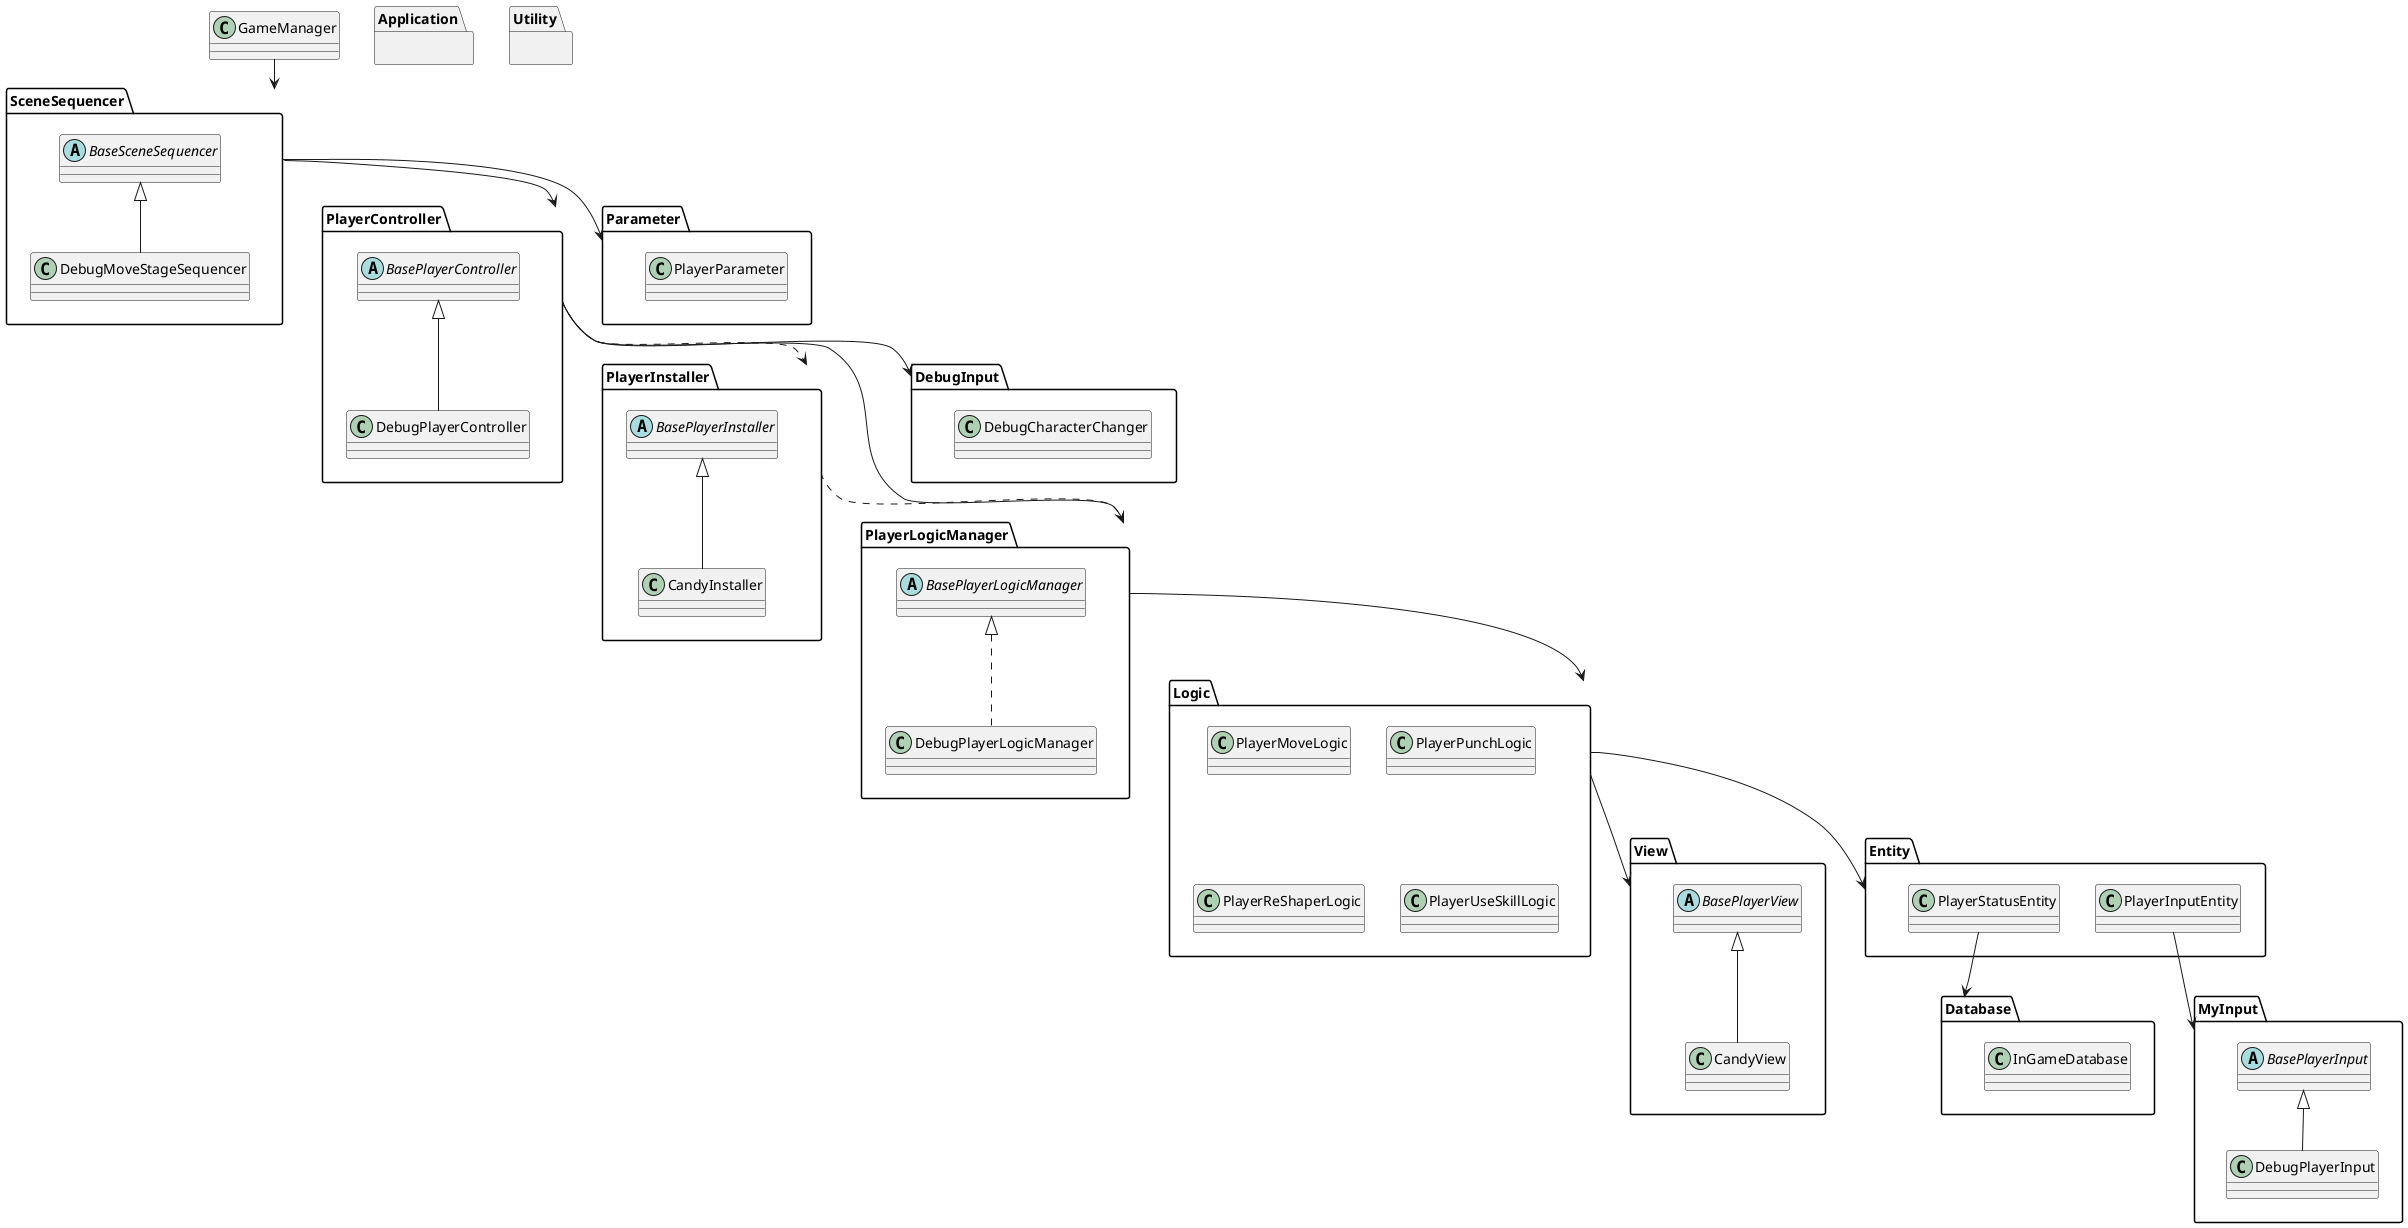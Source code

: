 ﻿@startuml
'https://plantuml.com/class-diagram

namespace SceneSequencer{
    abstract BaseSceneSequencer
    class DebugMoveStageSequencer
    BaseSceneSequencer <|-- DebugMoveStageSequencer
}

namespace PlayerController{
    abstract BasePlayerController
    class DebugPlayerController
    BasePlayerController <|-- DebugPlayerController
}

namespace PlayerInstaller{
    abstract BasePlayerInstaller
    class CandyInstaller
    BasePlayerInstaller <|-- CandyInstaller
}
namespace PlayerLogicManager{
    abstract BasePlayerLogicManager
    class DebugPlayerLogicManager
    BasePlayerLogicManager <|.. DebugPlayerLogicManager
}

namespace DebugInput{
    class DebugCharacterChanger
}

namespace Logic{
    class PlayerMoveLogic
    class PlayerPunchLogic
    class PlayerReShaperLogic
    class PlayerUseSkillLogic
}

namespace MyInput{
    abstract BasePlayerInput
    class DebugPlayerInput
    BasePlayerInput <|-- DebugPlayerInput
}

namespace Database{
    class InGameDatabase
}

namespace Entity{
    class PlayerStatusEntity
    class PlayerInputEntity
    
    PlayerInputEntity -->MyInput
    PlayerStatusEntity --> Database
}

namespace View{
    abstract BasePlayerView
    class CandyView
    BasePlayerView <|-- CandyView
}
    
namespace Parameter{
    class PlayerParameter
}

class GameManager
namespace Application{}
namespace Utility{}

GameManager --> SceneSequencer
SceneSequencer --> PlayerController
SceneSequencer --> Parameter
PlayerController --> DebugInput
PlayerController ..> PlayerInstaller
PlayerInstaller ..> PlayerLogicManager
PlayerController --> PlayerLogicManager
PlayerLogicManager --> Logic
Logic --> Entity
Logic --> View

@enduml